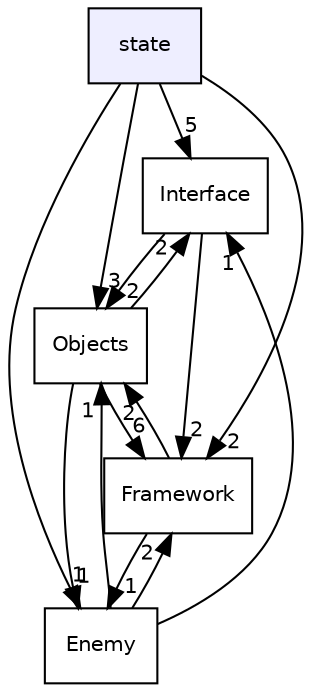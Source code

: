 digraph "state" {
  compound=true
  node [ fontsize="10", fontname="Helvetica"];
  edge [ labelfontsize="10", labelfontname="Helvetica"];
  dir_c7224414d00e0fbdfe1ca9d7e477e7e0 [shape=box, label="state", style="filled", fillcolor="#eeeeff", pencolor="black", URL="dir_c7224414d00e0fbdfe1ca9d7e477e7e0.html"];
  dir_b7263c2df3abed61e1897d5e9e534860 [shape=box label="Interface" URL="dir_b7263c2df3abed61e1897d5e9e534860.html"];
  dir_5dafd4660615c7e05a84a5ee9d9fd12b [shape=box label="Objects" URL="dir_5dafd4660615c7e05a84a5ee9d9fd12b.html"];
  dir_daae6d8fb495f1898d520bc20da0985c [shape=box label="Enemy" URL="dir_daae6d8fb495f1898d520bc20da0985c.html"];
  dir_bcbb2cf9a3d3d83e5515c82071a07177 [shape=box label="Framework" URL="dir_bcbb2cf9a3d3d83e5515c82071a07177.html"];
  dir_b7263c2df3abed61e1897d5e9e534860->dir_5dafd4660615c7e05a84a5ee9d9fd12b [headlabel="2", labeldistance=1.5 headhref="dir_000002_000004.html"];
  dir_b7263c2df3abed61e1897d5e9e534860->dir_bcbb2cf9a3d3d83e5515c82071a07177 [headlabel="2", labeldistance=1.5 headhref="dir_000002_000001.html"];
  dir_5dafd4660615c7e05a84a5ee9d9fd12b->dir_b7263c2df3abed61e1897d5e9e534860 [headlabel="2", labeldistance=1.5 headhref="dir_000004_000002.html"];
  dir_5dafd4660615c7e05a84a5ee9d9fd12b->dir_daae6d8fb495f1898d520bc20da0985c [headlabel="1", labeldistance=1.5 headhref="dir_000004_000000.html"];
  dir_5dafd4660615c7e05a84a5ee9d9fd12b->dir_bcbb2cf9a3d3d83e5515c82071a07177 [headlabel="6", labeldistance=1.5 headhref="dir_000004_000001.html"];
  dir_c7224414d00e0fbdfe1ca9d7e477e7e0->dir_b7263c2df3abed61e1897d5e9e534860 [headlabel="5", labeldistance=1.5 headhref="dir_000005_000002.html"];
  dir_c7224414d00e0fbdfe1ca9d7e477e7e0->dir_5dafd4660615c7e05a84a5ee9d9fd12b [headlabel="3", labeldistance=1.5 headhref="dir_000005_000004.html"];
  dir_c7224414d00e0fbdfe1ca9d7e477e7e0->dir_daae6d8fb495f1898d520bc20da0985c [headlabel="1", labeldistance=1.5 headhref="dir_000005_000000.html"];
  dir_c7224414d00e0fbdfe1ca9d7e477e7e0->dir_bcbb2cf9a3d3d83e5515c82071a07177 [headlabel="2", labeldistance=1.5 headhref="dir_000005_000001.html"];
  dir_daae6d8fb495f1898d520bc20da0985c->dir_b7263c2df3abed61e1897d5e9e534860 [headlabel="1", labeldistance=1.5 headhref="dir_000000_000002.html"];
  dir_daae6d8fb495f1898d520bc20da0985c->dir_5dafd4660615c7e05a84a5ee9d9fd12b [headlabel="1", labeldistance=1.5 headhref="dir_000000_000004.html"];
  dir_daae6d8fb495f1898d520bc20da0985c->dir_bcbb2cf9a3d3d83e5515c82071a07177 [headlabel="2", labeldistance=1.5 headhref="dir_000000_000001.html"];
  dir_bcbb2cf9a3d3d83e5515c82071a07177->dir_5dafd4660615c7e05a84a5ee9d9fd12b [headlabel="2", labeldistance=1.5 headhref="dir_000001_000004.html"];
  dir_bcbb2cf9a3d3d83e5515c82071a07177->dir_daae6d8fb495f1898d520bc20da0985c [headlabel="1", labeldistance=1.5 headhref="dir_000001_000000.html"];
}
